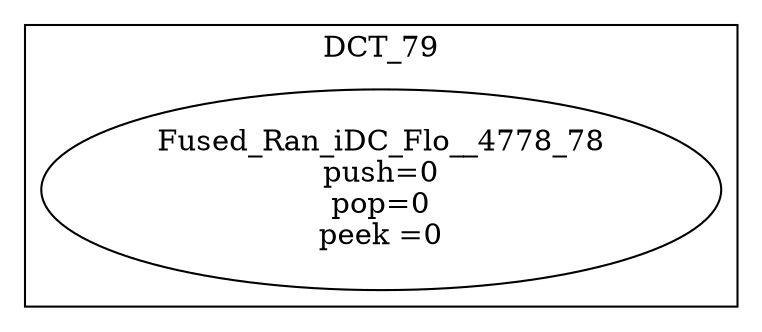 digraph streamit {
subgraph cluster_node1 {
 label="DCT_79";
node2 [ label="Fused_Ran_iDC_Flo__4778_78\npush=0\npop=0\npeek =0" ]
}
}
